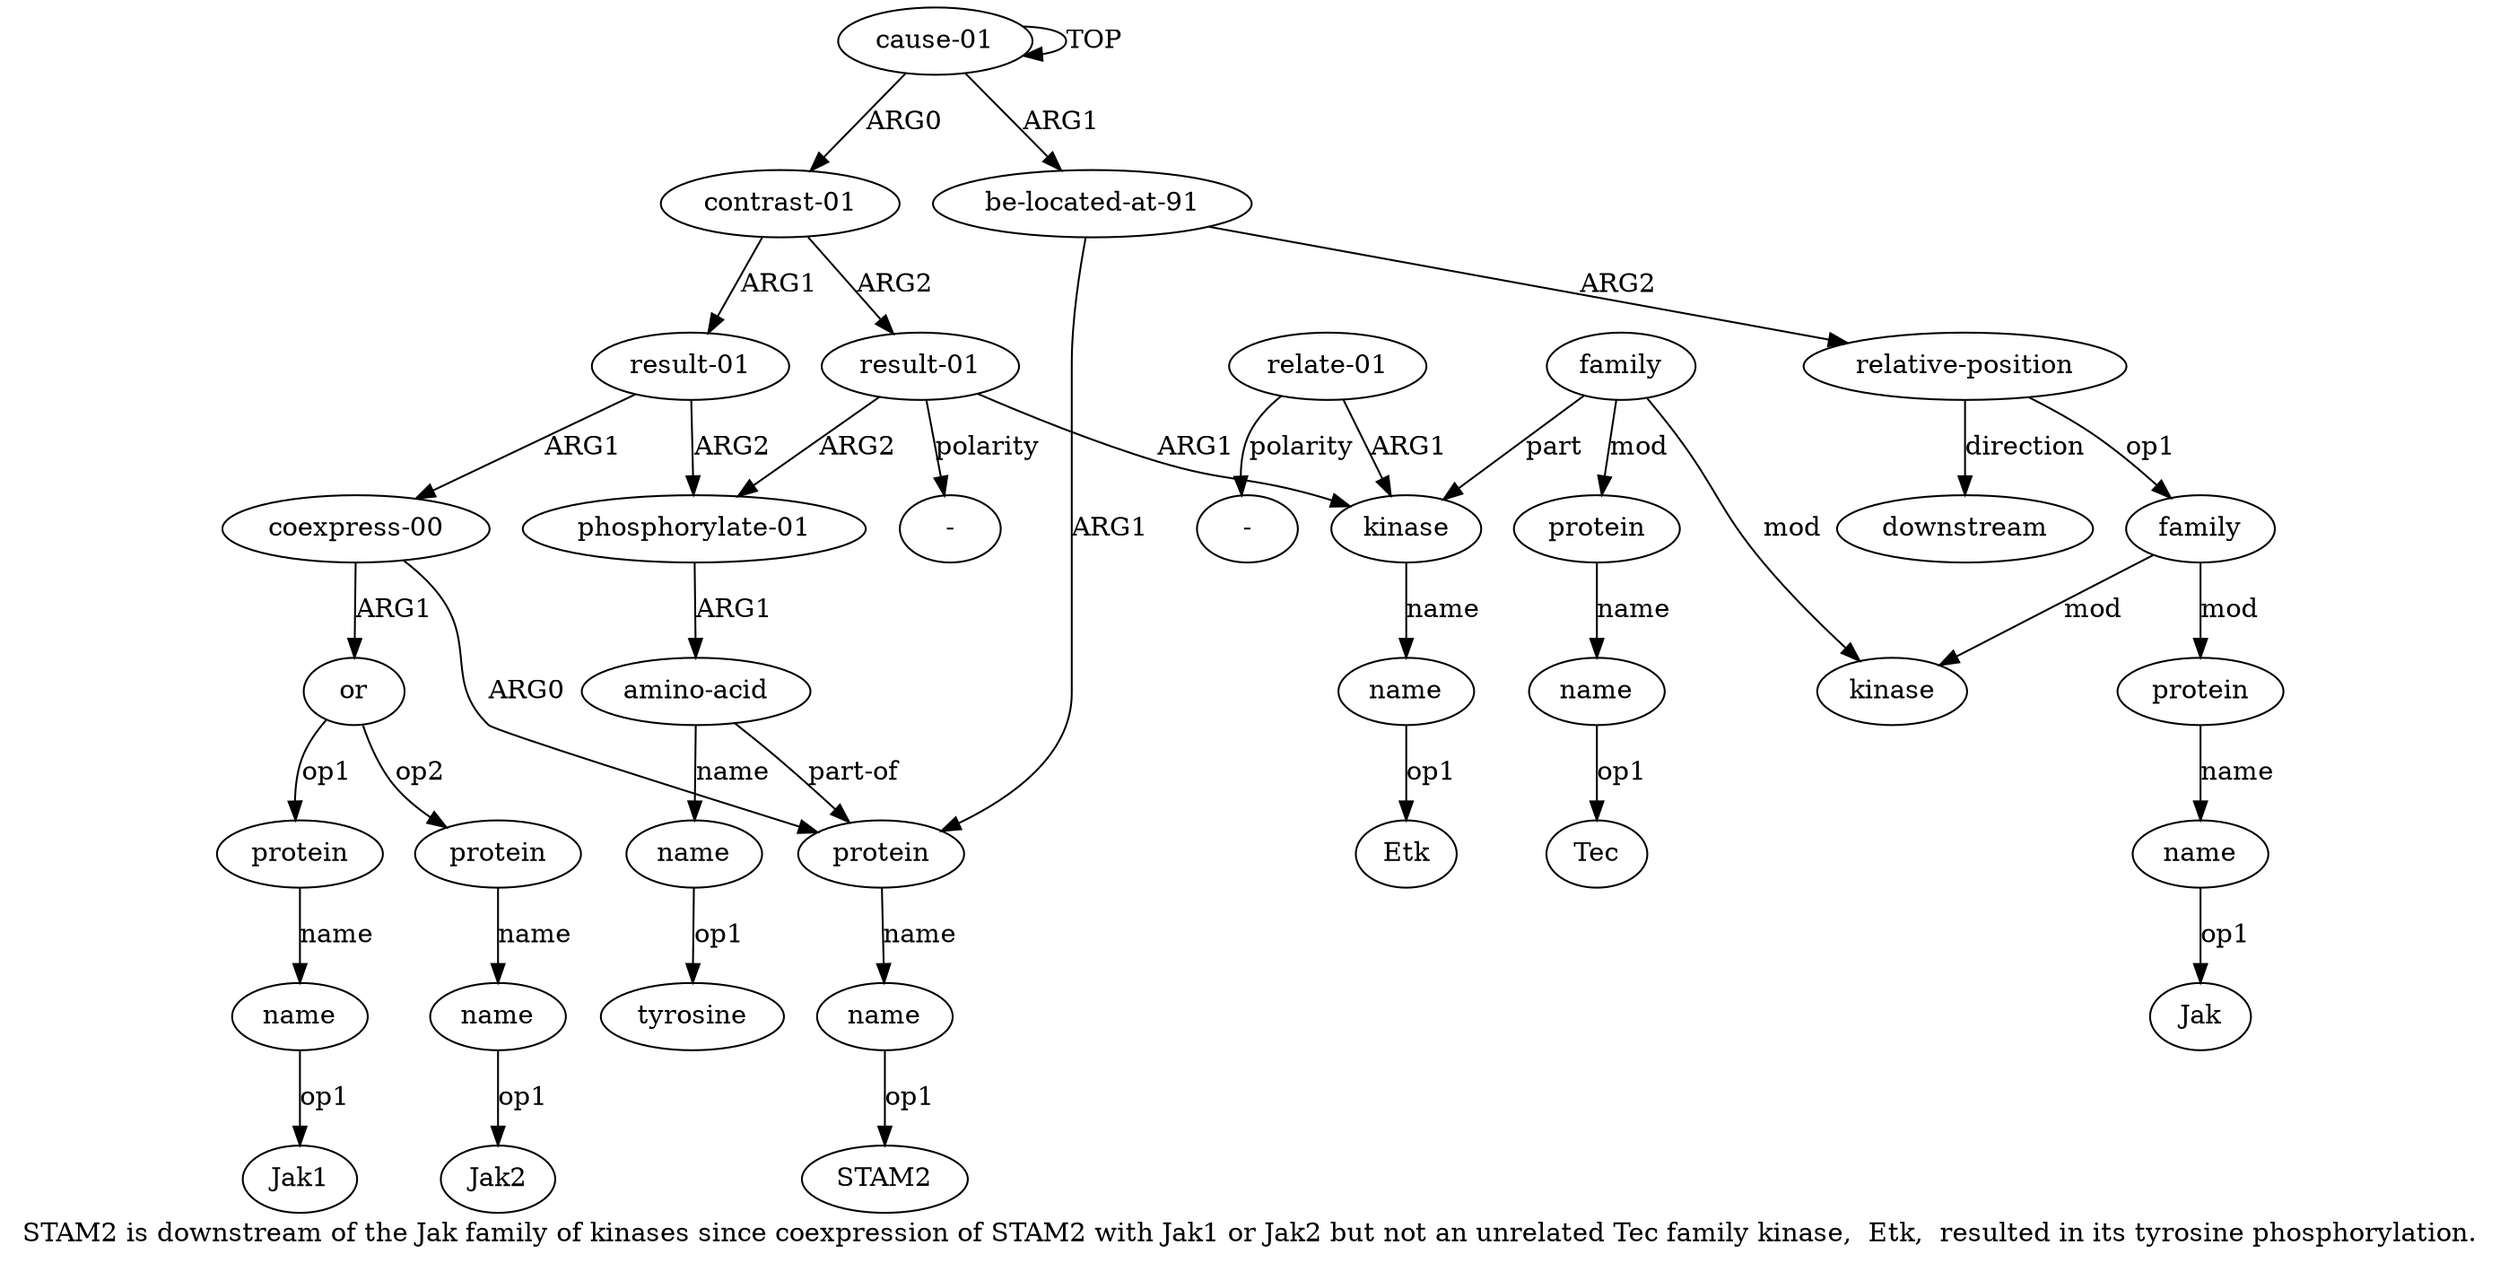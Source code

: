 digraph  {
	graph [label="STAM2 is downstream of the Jak family of kinases since coexpression of STAM2 with Jak1 or Jak2 but not an unrelated Tec family kinase,  \
Etk,  resulted in its tyrosine phosphorylation."];
	node [label="\N"];
	a20	 [color=black,
		gold_ind=20,
		gold_label="relate-01",
		label="relate-01",
		test_ind=20,
		test_label="relate-01"];
	a15	 [color=black,
		gold_ind=15,
		gold_label=kinase,
		label=kinase,
		test_ind=15,
		test_label=kinase];
	a20 -> a15 [key=0,
	color=black,
	gold_label=ARG1,
	label=ARG1,
	test_label=ARG1];
"a20 -" [color=black,
	gold_ind=-1,
	gold_label="-",
	label="-",
	test_ind=-1,
	test_label="-"];
a20 -> "a20 -" [key=0,
color=black,
gold_label=polarity,
label=polarity,
test_label=polarity];
a21 [color=black,
gold_ind=21,
gold_label="be-located-at-91",
label="be-located-at-91",
test_ind=21,
test_label="be-located-at-91"];
a22 [color=black,
gold_ind=22,
gold_label="relative-position",
label="relative-position",
test_ind=22,
test_label="relative-position"];
a21 -> a22 [key=0,
color=black,
gold_label=ARG2,
label=ARG2,
test_label=ARG2];
a4 [color=black,
gold_ind=4,
gold_label=protein,
label=protein,
test_ind=4,
test_label=protein];
a21 -> a4 [key=0,
color=black,
gold_label=ARG1,
label=ARG1,
test_label=ARG1];
a23 [color=black,
gold_ind=23,
gold_label=family,
label=family,
test_ind=23,
test_label=family];
a22 -> a23 [key=0,
color=black,
gold_label=op1,
label=op1,
test_label=op1];
a27 [color=black,
gold_ind=27,
gold_label=downstream,
label=downstream,
test_ind=27,
test_label=downstream];
a22 -> a27 [key=0,
color=black,
gold_label=direction,
label=direction,
test_label=direction];
a24 [color=black,
gold_ind=24,
gold_label=protein,
label=protein,
test_ind=24,
test_label=protein];
a23 -> a24 [key=0,
color=black,
gold_label=mod,
label=mod,
test_label=mod];
a26 [color=black,
gold_ind=26,
gold_label=kinase,
label=kinase,
test_ind=26,
test_label=kinase];
a23 -> a26 [key=0,
color=black,
gold_label=mod,
label=mod,
test_label=mod];
a25 [color=black,
gold_ind=25,
gold_label=name,
label=name,
test_ind=25,
test_label=name];
a24 -> a25 [key=0,
color=black,
gold_label=name,
label=name,
test_label=name];
"a25 Jak" [color=black,
gold_ind=-1,
gold_label=Jak,
label=Jak,
test_ind=-1,
test_label=Jak];
a25 -> "a25 Jak" [key=0,
color=black,
gold_label=op1,
label=op1,
test_label=op1];
"a14 -" [color=black,
gold_ind=-1,
gold_label="-",
label="-",
test_ind=-1,
test_label="-"];
"a10 Jak2" [color=black,
gold_ind=-1,
gold_label=Jak2,
label=Jak2,
test_ind=-1,
test_label=Jak2];
a16 [color=black,
gold_ind=16,
gold_label=name,
label=name,
test_ind=16,
test_label=name];
a15 -> a16 [key=0,
color=black,
gold_label=name,
label=name,
test_label=name];
a14 [color=black,
gold_ind=14,
gold_label="result-01",
label="result-01",
test_ind=14,
test_label="result-01"];
a14 -> "a14 -" [key=0,
color=black,
gold_label=polarity,
label=polarity,
test_label=polarity];
a14 -> a15 [key=0,
color=black,
gold_label=ARG1,
label=ARG1,
test_label=ARG1];
a11 [color=black,
gold_ind=11,
gold_label="phosphorylate-01",
label="phosphorylate-01",
test_ind=11,
test_label="phosphorylate-01"];
a14 -> a11 [key=0,
color=black,
gold_label=ARG2,
label=ARG2,
test_label=ARG2];
a17 [color=black,
gold_ind=17,
gold_label=family,
label=family,
test_ind=17,
test_label=family];
a17 -> a26 [key=0,
color=black,
gold_label=mod,
label=mod,
test_label=mod];
a17 -> a15 [key=0,
color=black,
gold_label=part,
label=part,
test_label=part];
a18 [color=black,
gold_ind=18,
gold_label=protein,
label=protein,
test_ind=18,
test_label=protein];
a17 -> a18 [key=0,
color=black,
gold_label=mod,
label=mod,
test_label=mod];
"a16 Etk" [color=black,
gold_ind=-1,
gold_label=Etk,
label=Etk,
test_ind=-1,
test_label=Etk];
a16 -> "a16 Etk" [key=0,
color=black,
gold_label=op1,
label=op1,
test_label=op1];
a12 [color=black,
gold_ind=12,
gold_label="amino-acid",
label="amino-acid",
test_ind=12,
test_label="amino-acid"];
a11 -> a12 [key=0,
color=black,
gold_label=ARG1,
label=ARG1,
test_label=ARG1];
a10 [color=black,
gold_ind=10,
gold_label=name,
label=name,
test_ind=10,
test_label=name];
a10 -> "a10 Jak2" [key=0,
color=black,
gold_label=op1,
label=op1,
test_label=op1];
a13 [color=black,
gold_ind=13,
gold_label=name,
label=name,
test_ind=13,
test_label=name];
"a13 tyrosine" [color=black,
gold_ind=-1,
gold_label=tyrosine,
label=tyrosine,
test_ind=-1,
test_label=tyrosine];
a13 -> "a13 tyrosine" [key=0,
color=black,
gold_label=op1,
label=op1,
test_label=op1];
a12 -> a13 [key=0,
color=black,
gold_label=name,
label=name,
test_label=name];
a12 -> a4 [key=0,
color=black,
gold_label="part-of",
label="part-of",
test_label="part-of"];
"a8 Jak1" [color=black,
gold_ind=-1,
gold_label=Jak1,
label=Jak1,
test_ind=-1,
test_label=Jak1];
a19 [color=black,
gold_ind=19,
gold_label=name,
label=name,
test_ind=19,
test_label=name];
"a19 Tec" [color=black,
gold_ind=-1,
gold_label=Tec,
label=Tec,
test_ind=-1,
test_label=Tec];
a19 -> "a19 Tec" [key=0,
color=black,
gold_label=op1,
label=op1,
test_label=op1];
a18 -> a19 [key=0,
color=black,
gold_label=name,
label=name,
test_label=name];
a1 [color=black,
gold_ind=1,
gold_label="contrast-01",
label="contrast-01",
test_ind=1,
test_label="contrast-01"];
a1 -> a14 [key=0,
color=black,
gold_label=ARG2,
label=ARG2,
test_label=ARG2];
a2 [color=black,
gold_ind=2,
gold_label="result-01",
label="result-01",
test_ind=2,
test_label="result-01"];
a1 -> a2 [key=0,
color=black,
gold_label=ARG1,
label=ARG1,
test_label=ARG1];
a0 [color=black,
gold_ind=0,
gold_label="cause-01",
label="cause-01",
test_ind=0,
test_label="cause-01"];
a0 -> a21 [key=0,
color=black,
gold_label=ARG1,
label=ARG1,
test_label=ARG1];
a0 -> a1 [key=0,
color=black,
gold_label=ARG0,
label=ARG0,
test_label=ARG0];
a0 -> a0 [key=0,
color=black,
gold_label=TOP,
label=TOP,
test_label=TOP];
a3 [color=black,
gold_ind=3,
gold_label="coexpress-00",
label="coexpress-00",
test_ind=3,
test_label="coexpress-00"];
a3 -> a4 [key=0,
color=black,
gold_label=ARG0,
label=ARG0,
test_label=ARG0];
a6 [color=black,
gold_ind=6,
gold_label=or,
label=or,
test_ind=6,
test_label=or];
a3 -> a6 [key=0,
color=black,
gold_label=ARG1,
label=ARG1,
test_label=ARG1];
a2 -> a11 [key=0,
color=black,
gold_label=ARG2,
label=ARG2,
test_label=ARG2];
a2 -> a3 [key=0,
color=black,
gold_label=ARG1,
label=ARG1,
test_label=ARG1];
a5 [color=black,
gold_ind=5,
gold_label=name,
label=name,
test_ind=5,
test_label=name];
"a5 STAM2" [color=black,
gold_ind=-1,
gold_label=STAM2,
label=STAM2,
test_ind=-1,
test_label=STAM2];
a5 -> "a5 STAM2" [key=0,
color=black,
gold_label=op1,
label=op1,
test_label=op1];
a4 -> a5 [key=0,
color=black,
gold_label=name,
label=name,
test_label=name];
a7 [color=black,
gold_ind=7,
gold_label=protein,
label=protein,
test_ind=7,
test_label=protein];
a8 [color=black,
gold_ind=8,
gold_label=name,
label=name,
test_ind=8,
test_label=name];
a7 -> a8 [key=0,
color=black,
gold_label=name,
label=name,
test_label=name];
a6 -> a7 [key=0,
color=black,
gold_label=op1,
label=op1,
test_label=op1];
a9 [color=black,
gold_ind=9,
gold_label=protein,
label=protein,
test_ind=9,
test_label=protein];
a6 -> a9 [key=0,
color=black,
gold_label=op2,
label=op2,
test_label=op2];
a9 -> a10 [key=0,
color=black,
gold_label=name,
label=name,
test_label=name];
a8 -> "a8 Jak1" [key=0,
color=black,
gold_label=op1,
label=op1,
test_label=op1];
}
